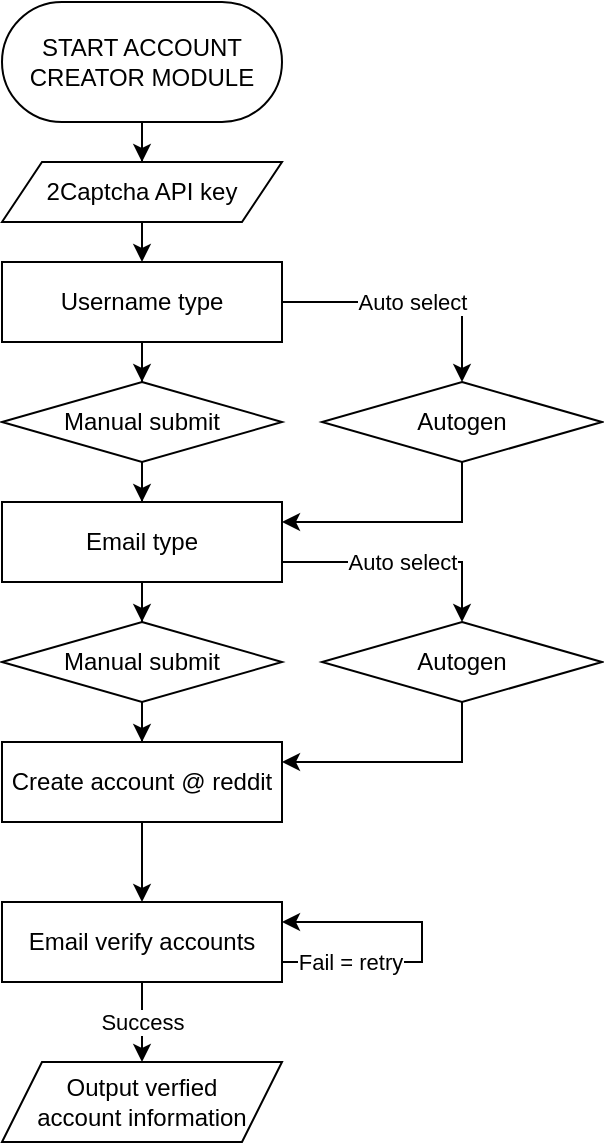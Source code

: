 <mxfile version="14.5.7" type="github">
  <diagram id="2IHAyBC6-V2in-pEHZSB" name="Page-1">
    <mxGraphModel dx="979" dy="1263" grid="1" gridSize="10" guides="1" tooltips="1" connect="1" arrows="1" fold="1" page="1" pageScale="1" pageWidth="850" pageHeight="1100" math="0" shadow="0">
      <root>
        <mxCell id="0" />
        <mxCell id="1" parent="0" />
        <mxCell id="0afhDAOQh3jEqX-bZtkd-7" style="edgeStyle=orthogonalEdgeStyle;rounded=0;orthogonalLoop=1;jettySize=auto;html=1;entryX=0.5;entryY=0;entryDx=0;entryDy=0;" edge="1" parent="1" source="0afhDAOQh3jEqX-bZtkd-3" target="0afhDAOQh3jEqX-bZtkd-5">
          <mxGeometry relative="1" as="geometry" />
        </mxCell>
        <mxCell id="0afhDAOQh3jEqX-bZtkd-3" value="START ACCOUNT CREATOR MODULE" style="rounded=1;whiteSpace=wrap;html=1;arcSize=50;perimeterSpacing=0;spacing=9;" vertex="1" parent="1">
          <mxGeometry x="10" y="10" width="140" height="60" as="geometry" />
        </mxCell>
        <mxCell id="0afhDAOQh3jEqX-bZtkd-19" value="Auto select" style="edgeStyle=orthogonalEdgeStyle;rounded=0;orthogonalLoop=1;jettySize=auto;html=1;entryX=0.5;entryY=0;entryDx=0;entryDy=0;" edge="1" parent="1" source="0afhDAOQh3jEqX-bZtkd-4" target="0afhDAOQh3jEqX-bZtkd-20">
          <mxGeometry relative="1" as="geometry">
            <mxPoint x="240" y="310" as="targetPoint" />
            <Array as="points">
              <mxPoint x="240" y="290" />
            </Array>
          </mxGeometry>
        </mxCell>
        <mxCell id="0afhDAOQh3jEqX-bZtkd-22" value="" style="edgeStyle=orthogonalEdgeStyle;rounded=0;orthogonalLoop=1;jettySize=auto;html=1;" edge="1" parent="1" source="0afhDAOQh3jEqX-bZtkd-4" target="0afhDAOQh3jEqX-bZtkd-21">
          <mxGeometry relative="1" as="geometry" />
        </mxCell>
        <mxCell id="0afhDAOQh3jEqX-bZtkd-4" value="Email type" style="rounded=0;whiteSpace=wrap;html=1;" vertex="1" parent="1">
          <mxGeometry x="10" y="260" width="140" height="40" as="geometry" />
        </mxCell>
        <mxCell id="0afhDAOQh3jEqX-bZtkd-9" value="" style="edgeStyle=orthogonalEdgeStyle;rounded=0;orthogonalLoop=1;jettySize=auto;html=1;" edge="1" parent="1" source="0afhDAOQh3jEqX-bZtkd-5">
          <mxGeometry relative="1" as="geometry">
            <mxPoint x="80.034" y="140.012" as="targetPoint" />
          </mxGeometry>
        </mxCell>
        <mxCell id="0afhDAOQh3jEqX-bZtkd-5" value="2Captcha API key" style="shape=parallelogram;perimeter=parallelogramPerimeter;whiteSpace=wrap;html=1;fixedSize=1;" vertex="1" parent="1">
          <mxGeometry x="10" y="90" width="140" height="30" as="geometry" />
        </mxCell>
        <mxCell id="0afhDAOQh3jEqX-bZtkd-14" value="Auto select" style="edgeStyle=orthogonalEdgeStyle;rounded=0;orthogonalLoop=1;jettySize=auto;html=1;" edge="1" parent="1" source="0afhDAOQh3jEqX-bZtkd-10" target="0afhDAOQh3jEqX-bZtkd-11">
          <mxGeometry relative="1" as="geometry" />
        </mxCell>
        <mxCell id="0afhDAOQh3jEqX-bZtkd-15" value="" style="edgeStyle=orthogonalEdgeStyle;rounded=0;orthogonalLoop=1;jettySize=auto;html=1;" edge="1" parent="1" source="0afhDAOQh3jEqX-bZtkd-10" target="0afhDAOQh3jEqX-bZtkd-12">
          <mxGeometry relative="1" as="geometry" />
        </mxCell>
        <mxCell id="0afhDAOQh3jEqX-bZtkd-10" value="Username type" style="rounded=0;whiteSpace=wrap;html=1;" vertex="1" parent="1">
          <mxGeometry x="10" y="140" width="140" height="40" as="geometry" />
        </mxCell>
        <mxCell id="0afhDAOQh3jEqX-bZtkd-16" style="edgeStyle=orthogonalEdgeStyle;rounded=0;orthogonalLoop=1;jettySize=auto;html=1;" edge="1" parent="1" source="0afhDAOQh3jEqX-bZtkd-11" target="0afhDAOQh3jEqX-bZtkd-4">
          <mxGeometry relative="1" as="geometry">
            <mxPoint x="170" y="280" as="targetPoint" />
            <Array as="points">
              <mxPoint x="240" y="270" />
            </Array>
          </mxGeometry>
        </mxCell>
        <mxCell id="0afhDAOQh3jEqX-bZtkd-11" value="Autogen" style="rhombus;whiteSpace=wrap;html=1;" vertex="1" parent="1">
          <mxGeometry x="170" y="200" width="140" height="40" as="geometry" />
        </mxCell>
        <mxCell id="0afhDAOQh3jEqX-bZtkd-18" value="" style="edgeStyle=orthogonalEdgeStyle;rounded=0;orthogonalLoop=1;jettySize=auto;html=1;" edge="1" parent="1" source="0afhDAOQh3jEqX-bZtkd-12" target="0afhDAOQh3jEqX-bZtkd-4">
          <mxGeometry relative="1" as="geometry" />
        </mxCell>
        <mxCell id="0afhDAOQh3jEqX-bZtkd-12" value="Manual submit" style="rhombus;whiteSpace=wrap;html=1;" vertex="1" parent="1">
          <mxGeometry x="10" y="200" width="140" height="40" as="geometry" />
        </mxCell>
        <mxCell id="0afhDAOQh3jEqX-bZtkd-25" style="edgeStyle=orthogonalEdgeStyle;rounded=0;orthogonalLoop=1;jettySize=auto;html=1;entryX=1;entryY=0.25;entryDx=0;entryDy=0;" edge="1" parent="1" source="0afhDAOQh3jEqX-bZtkd-20" target="0afhDAOQh3jEqX-bZtkd-23">
          <mxGeometry relative="1" as="geometry">
            <mxPoint x="170" y="400" as="targetPoint" />
            <Array as="points">
              <mxPoint x="240" y="390" />
            </Array>
          </mxGeometry>
        </mxCell>
        <mxCell id="0afhDAOQh3jEqX-bZtkd-20" value="Autogen" style="rhombus;whiteSpace=wrap;html=1;" vertex="1" parent="1">
          <mxGeometry x="170" y="320" width="140" height="40" as="geometry" />
        </mxCell>
        <mxCell id="0afhDAOQh3jEqX-bZtkd-24" value="" style="edgeStyle=orthogonalEdgeStyle;rounded=0;orthogonalLoop=1;jettySize=auto;html=1;" edge="1" parent="1" source="0afhDAOQh3jEqX-bZtkd-21" target="0afhDAOQh3jEqX-bZtkd-23">
          <mxGeometry relative="1" as="geometry" />
        </mxCell>
        <mxCell id="0afhDAOQh3jEqX-bZtkd-21" value="Manual submit" style="rhombus;whiteSpace=wrap;html=1;" vertex="1" parent="1">
          <mxGeometry x="10" y="320" width="140" height="40" as="geometry" />
        </mxCell>
        <mxCell id="0afhDAOQh3jEqX-bZtkd-30" value="" style="edgeStyle=orthogonalEdgeStyle;rounded=0;orthogonalLoop=1;jettySize=auto;html=1;" edge="1" parent="1" source="0afhDAOQh3jEqX-bZtkd-23" target="0afhDAOQh3jEqX-bZtkd-26">
          <mxGeometry relative="1" as="geometry" />
        </mxCell>
        <mxCell id="0afhDAOQh3jEqX-bZtkd-23" value="Create account @ reddit" style="rounded=0;whiteSpace=wrap;html=1;" vertex="1" parent="1">
          <mxGeometry x="10" y="380" width="140" height="40" as="geometry" />
        </mxCell>
        <mxCell id="0afhDAOQh3jEqX-bZtkd-32" value="Success" style="edgeStyle=orthogonalEdgeStyle;rounded=0;orthogonalLoop=1;jettySize=auto;html=1;" edge="1" parent="1" source="0afhDAOQh3jEqX-bZtkd-26" target="0afhDAOQh3jEqX-bZtkd-31">
          <mxGeometry relative="1" as="geometry" />
        </mxCell>
        <mxCell id="0afhDAOQh3jEqX-bZtkd-33" value="Fail = retry" style="edgeStyle=orthogonalEdgeStyle;rounded=0;orthogonalLoop=1;jettySize=auto;html=1;entryX=1;entryY=0.25;entryDx=0;entryDy=0;" edge="1" parent="1" source="0afhDAOQh3jEqX-bZtkd-26" target="0afhDAOQh3jEqX-bZtkd-26">
          <mxGeometry x="-0.583" relative="1" as="geometry">
            <mxPoint x="160" y="450" as="targetPoint" />
            <Array as="points">
              <mxPoint x="220" y="490" />
              <mxPoint x="220" y="470" />
            </Array>
            <mxPoint as="offset" />
          </mxGeometry>
        </mxCell>
        <mxCell id="0afhDAOQh3jEqX-bZtkd-26" value="Email verify accounts" style="rounded=0;whiteSpace=wrap;html=1;" vertex="1" parent="1">
          <mxGeometry x="10" y="460" width="140" height="40" as="geometry" />
        </mxCell>
        <mxCell id="0afhDAOQh3jEqX-bZtkd-31" value="Output verfied &lt;br&gt;account information" style="shape=parallelogram;perimeter=parallelogramPerimeter;whiteSpace=wrap;html=1;fixedSize=1;" vertex="1" parent="1">
          <mxGeometry x="10" y="540" width="140" height="40" as="geometry" />
        </mxCell>
      </root>
    </mxGraphModel>
  </diagram>
</mxfile>
